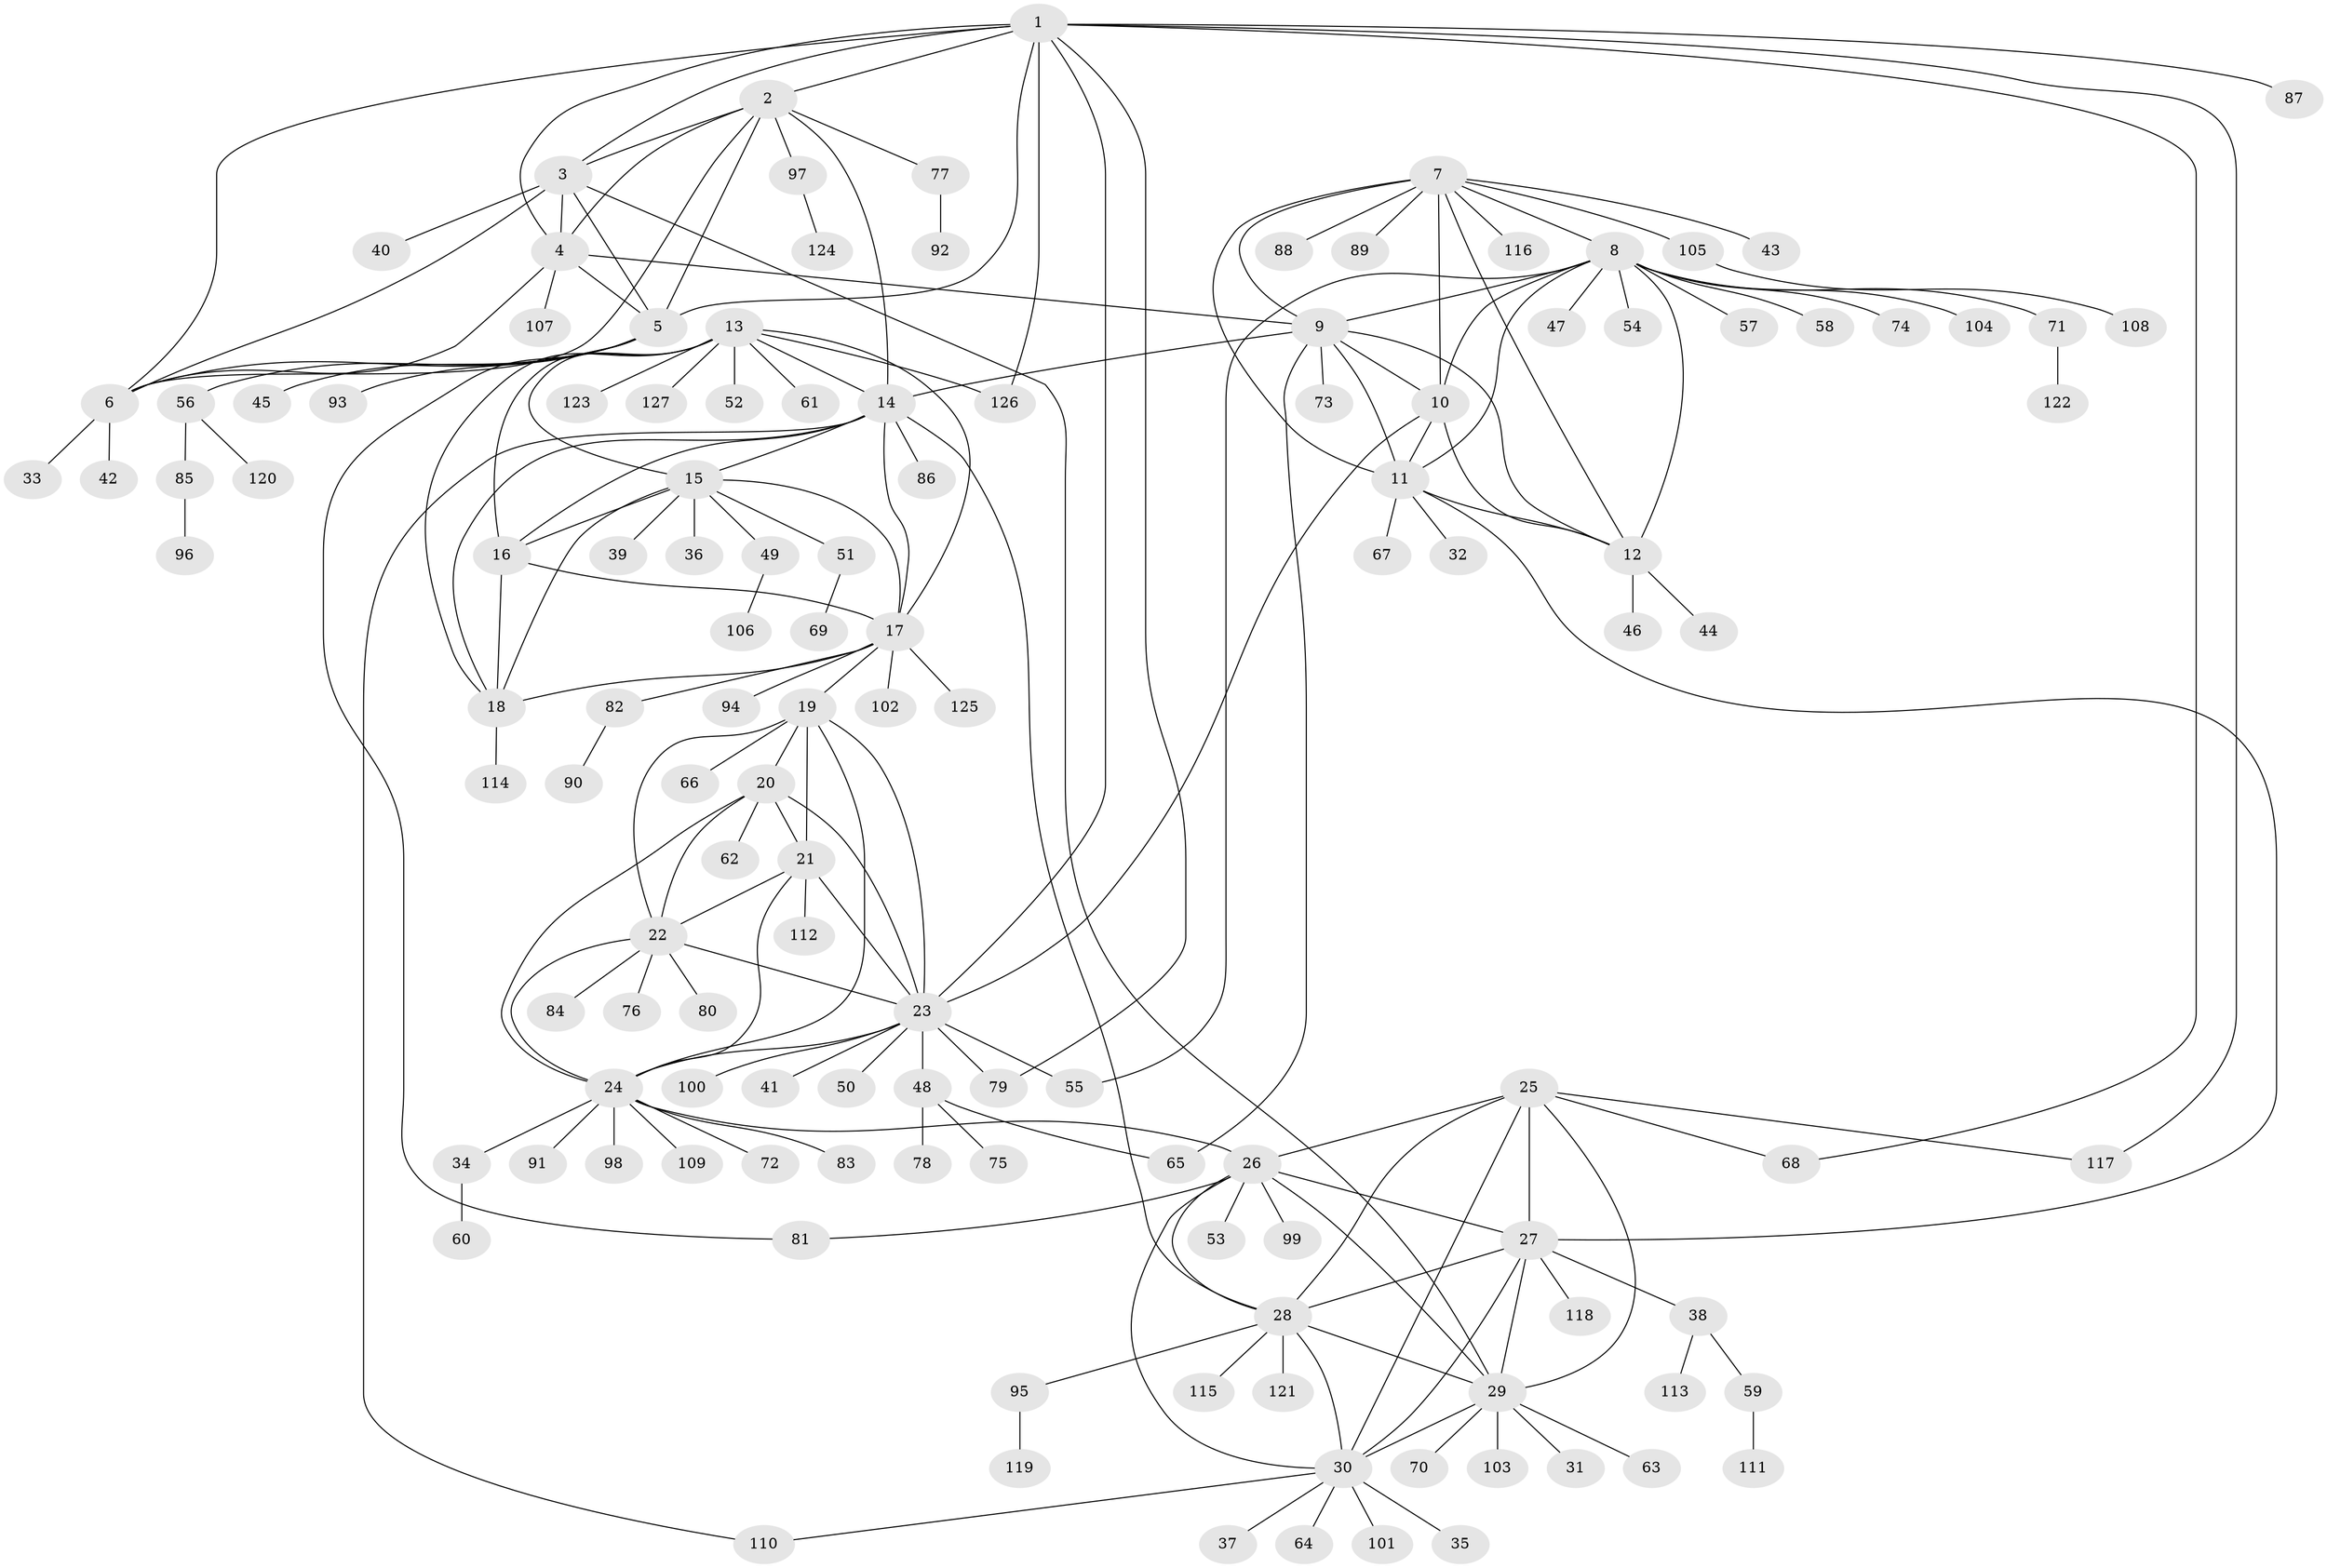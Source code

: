 // Generated by graph-tools (version 1.1) at 2025/11/02/27/25 16:11:36]
// undirected, 127 vertices, 190 edges
graph export_dot {
graph [start="1"]
  node [color=gray90,style=filled];
  1;
  2;
  3;
  4;
  5;
  6;
  7;
  8;
  9;
  10;
  11;
  12;
  13;
  14;
  15;
  16;
  17;
  18;
  19;
  20;
  21;
  22;
  23;
  24;
  25;
  26;
  27;
  28;
  29;
  30;
  31;
  32;
  33;
  34;
  35;
  36;
  37;
  38;
  39;
  40;
  41;
  42;
  43;
  44;
  45;
  46;
  47;
  48;
  49;
  50;
  51;
  52;
  53;
  54;
  55;
  56;
  57;
  58;
  59;
  60;
  61;
  62;
  63;
  64;
  65;
  66;
  67;
  68;
  69;
  70;
  71;
  72;
  73;
  74;
  75;
  76;
  77;
  78;
  79;
  80;
  81;
  82;
  83;
  84;
  85;
  86;
  87;
  88;
  89;
  90;
  91;
  92;
  93;
  94;
  95;
  96;
  97;
  98;
  99;
  100;
  101;
  102;
  103;
  104;
  105;
  106;
  107;
  108;
  109;
  110;
  111;
  112;
  113;
  114;
  115;
  116;
  117;
  118;
  119;
  120;
  121;
  122;
  123;
  124;
  125;
  126;
  127;
  1 -- 2;
  1 -- 3;
  1 -- 4;
  1 -- 5;
  1 -- 6;
  1 -- 23;
  1 -- 68;
  1 -- 79;
  1 -- 87;
  1 -- 117;
  1 -- 126;
  2 -- 3;
  2 -- 4;
  2 -- 5;
  2 -- 6;
  2 -- 14;
  2 -- 77;
  2 -- 97;
  3 -- 4;
  3 -- 5;
  3 -- 6;
  3 -- 29;
  3 -- 40;
  4 -- 5;
  4 -- 6;
  4 -- 9;
  4 -- 107;
  5 -- 6;
  5 -- 45;
  5 -- 56;
  5 -- 81;
  5 -- 93;
  6 -- 33;
  6 -- 42;
  7 -- 8;
  7 -- 9;
  7 -- 10;
  7 -- 11;
  7 -- 12;
  7 -- 43;
  7 -- 88;
  7 -- 89;
  7 -- 105;
  7 -- 116;
  8 -- 9;
  8 -- 10;
  8 -- 11;
  8 -- 12;
  8 -- 47;
  8 -- 54;
  8 -- 55;
  8 -- 57;
  8 -- 58;
  8 -- 71;
  8 -- 74;
  8 -- 104;
  9 -- 10;
  9 -- 11;
  9 -- 12;
  9 -- 14;
  9 -- 65;
  9 -- 73;
  10 -- 11;
  10 -- 12;
  10 -- 23;
  11 -- 12;
  11 -- 27;
  11 -- 32;
  11 -- 67;
  12 -- 44;
  12 -- 46;
  13 -- 14;
  13 -- 15;
  13 -- 16;
  13 -- 17;
  13 -- 18;
  13 -- 52;
  13 -- 61;
  13 -- 123;
  13 -- 126;
  13 -- 127;
  14 -- 15;
  14 -- 16;
  14 -- 17;
  14 -- 18;
  14 -- 28;
  14 -- 86;
  14 -- 110;
  15 -- 16;
  15 -- 17;
  15 -- 18;
  15 -- 36;
  15 -- 39;
  15 -- 49;
  15 -- 51;
  16 -- 17;
  16 -- 18;
  17 -- 18;
  17 -- 19;
  17 -- 82;
  17 -- 94;
  17 -- 102;
  17 -- 125;
  18 -- 114;
  19 -- 20;
  19 -- 21;
  19 -- 22;
  19 -- 23;
  19 -- 24;
  19 -- 66;
  20 -- 21;
  20 -- 22;
  20 -- 23;
  20 -- 24;
  20 -- 62;
  21 -- 22;
  21 -- 23;
  21 -- 24;
  21 -- 112;
  22 -- 23;
  22 -- 24;
  22 -- 76;
  22 -- 80;
  22 -- 84;
  23 -- 24;
  23 -- 41;
  23 -- 48;
  23 -- 50;
  23 -- 55;
  23 -- 79;
  23 -- 100;
  24 -- 26;
  24 -- 34;
  24 -- 72;
  24 -- 83;
  24 -- 91;
  24 -- 98;
  24 -- 109;
  25 -- 26;
  25 -- 27;
  25 -- 28;
  25 -- 29;
  25 -- 30;
  25 -- 68;
  25 -- 117;
  26 -- 27;
  26 -- 28;
  26 -- 29;
  26 -- 30;
  26 -- 53;
  26 -- 81;
  26 -- 99;
  27 -- 28;
  27 -- 29;
  27 -- 30;
  27 -- 38;
  27 -- 118;
  28 -- 29;
  28 -- 30;
  28 -- 95;
  28 -- 115;
  28 -- 121;
  29 -- 30;
  29 -- 31;
  29 -- 63;
  29 -- 70;
  29 -- 103;
  30 -- 35;
  30 -- 37;
  30 -- 64;
  30 -- 101;
  30 -- 110;
  34 -- 60;
  38 -- 59;
  38 -- 113;
  48 -- 65;
  48 -- 75;
  48 -- 78;
  49 -- 106;
  51 -- 69;
  56 -- 85;
  56 -- 120;
  59 -- 111;
  71 -- 122;
  77 -- 92;
  82 -- 90;
  85 -- 96;
  95 -- 119;
  97 -- 124;
  105 -- 108;
}
